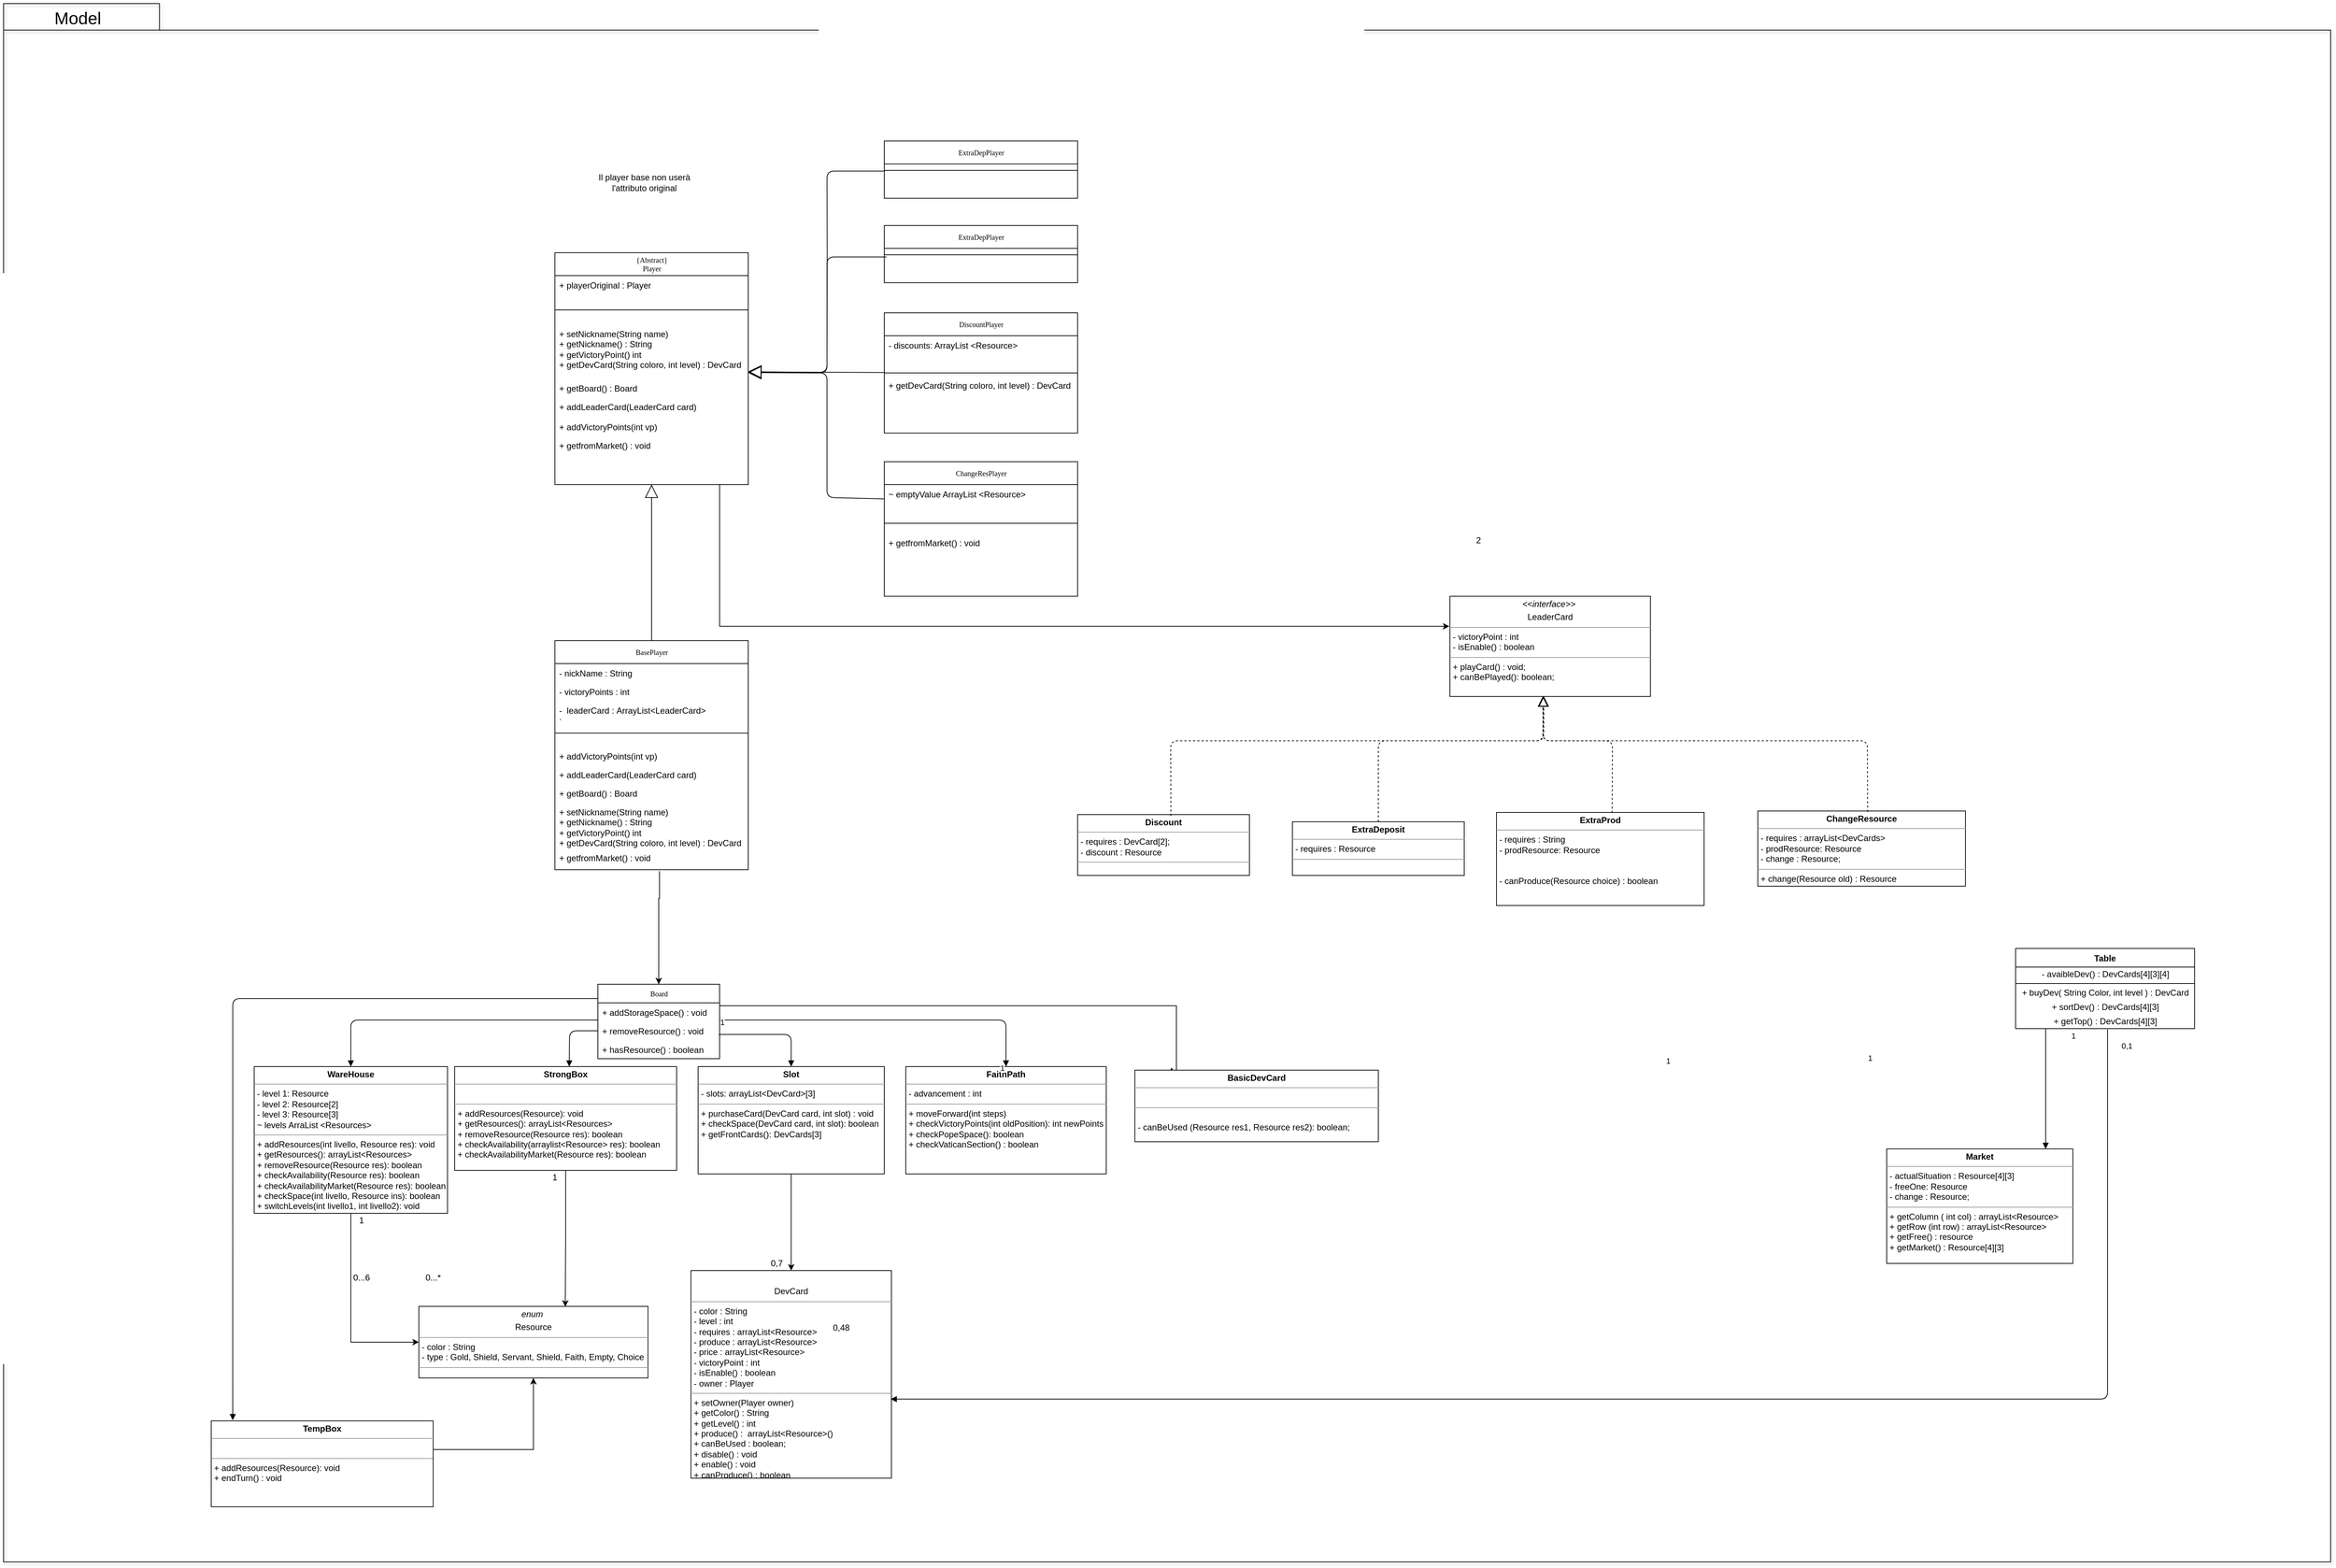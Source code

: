 <mxfile version="14.6.3" type="github">
  <diagram name="Page-1" id="c4acf3e9-155e-7222-9cf6-157b1a14988f">
    <mxGraphModel dx="3770" dy="3334" grid="1" gridSize="10" guides="1" tooltips="1" connect="1" arrows="1" fold="1" page="1" pageScale="1" pageWidth="850" pageHeight="1100" background="#ffffff" math="0" shadow="0">
      <root>
        <mxCell id="0" />
        <mxCell id="1" parent="0" />
        <mxCell id="w-K9gkln1mTXEIpbY9fb-1" value="" style="shape=folder;fontStyle=1;spacingTop=10;tabWidth=40;tabHeight=37;tabPosition=left;html=1;shadow=1;fillColor=none;" parent="1" vertex="1">
          <mxGeometry x="-590" y="-720" width="3250" height="2177" as="geometry" />
        </mxCell>
        <mxCell id="kKySkyt4rWCCK8jObTBy-1" style="edgeStyle=orthogonalEdgeStyle;rounded=0;orthogonalLoop=1;jettySize=auto;html=1;exitX=0.75;exitY=1;exitDx=0;exitDy=0;entryX=-0.003;entryY=0.302;entryDx=0;entryDy=0;entryPerimeter=0;" edge="1" parent="1" source="17acba5748e5396b-20" target="Tt4_UZsse2JY--aP2vom-9">
          <mxGeometry relative="1" as="geometry">
            <mxPoint x="1429" y="149" as="targetPoint" />
            <Array as="points">
              <mxPoint x="410" y="-48" />
              <mxPoint x="410" y="150" />
              <mxPoint x="1429" y="150" />
            </Array>
          </mxGeometry>
        </mxCell>
        <mxCell id="17acba5748e5396b-20" value="{Abstract}&lt;br&gt;Player" style="swimlane;html=1;fontStyle=0;childLayout=stackLayout;horizontal=1;startSize=32;fillColor=none;horizontalStack=0;resizeParent=1;resizeLast=0;collapsible=1;marginBottom=0;swimlaneFillColor=#ffffff;rounded=0;shadow=0;comic=0;labelBackgroundColor=none;strokeWidth=1;fontFamily=Verdana;fontSize=10;align=center;" parent="1" vertex="1">
          <mxGeometry x="180" y="-372" width="270" height="324" as="geometry" />
        </mxCell>
        <mxCell id="tSDiauI4BHr5IlE3H6ec-18" value="+ playerOriginal : Player" style="text;html=1;strokeColor=none;fillColor=none;align=left;verticalAlign=top;spacingLeft=4;spacingRight=4;whiteSpace=wrap;overflow=hidden;rotatable=0;points=[[0,0.5],[1,0.5]];portConstraint=eastwest;" parent="17acba5748e5396b-20" vertex="1">
          <mxGeometry y="32" width="270" height="28" as="geometry" />
        </mxCell>
        <mxCell id="Tt4_UZsse2JY--aP2vom-36" value="" style="line;strokeWidth=1;fillColor=none;align=left;verticalAlign=middle;spacingTop=-1;spacingLeft=3;spacingRight=3;rotatable=0;labelPosition=right;points=[];portConstraint=eastwest;" parent="17acba5748e5396b-20" vertex="1">
          <mxGeometry y="60" width="270" height="40" as="geometry" />
        </mxCell>
        <mxCell id="Tt4_UZsse2JY--aP2vom-37" value="+ setNickname(String name)&lt;br&gt;+ getNickname() : String&lt;br&gt;+ getVictoryPoint() int&lt;br&gt;+ getDevCard(String coloro, int level) : DevCard" style="text;html=1;strokeColor=none;fillColor=none;align=left;verticalAlign=top;spacingLeft=4;spacingRight=4;whiteSpace=wrap;overflow=hidden;rotatable=0;points=[[0,0.5],[1,0.5]];portConstraint=eastwest;" parent="17acba5748e5396b-20" vertex="1">
          <mxGeometry y="100" width="270" height="76" as="geometry" />
        </mxCell>
        <mxCell id="VZWiPymxHDZce6uz7Lrc-1" value="+ getBoard() : Board" style="text;html=1;strokeColor=none;fillColor=none;align=left;verticalAlign=top;spacingLeft=4;spacingRight=4;whiteSpace=wrap;overflow=hidden;rotatable=0;points=[[0,0.5],[1,0.5]];portConstraint=eastwest;" parent="17acba5748e5396b-20" vertex="1">
          <mxGeometry y="176" width="270" height="26" as="geometry" />
        </mxCell>
        <mxCell id="VZWiPymxHDZce6uz7Lrc-2" value="+ addLeaderCard(LeaderCard card)" style="text;html=1;strokeColor=none;fillColor=none;align=left;verticalAlign=top;spacingLeft=4;spacingRight=4;whiteSpace=wrap;overflow=hidden;rotatable=0;points=[[0,0.5],[1,0.5]];portConstraint=eastwest;" parent="17acba5748e5396b-20" vertex="1">
          <mxGeometry y="202" width="270" height="28" as="geometry" />
        </mxCell>
        <mxCell id="VZWiPymxHDZce6uz7Lrc-3" value="+ addVictoryPoints(int vp)" style="text;html=1;strokeColor=none;fillColor=none;align=left;verticalAlign=top;spacingLeft=4;spacingRight=4;whiteSpace=wrap;overflow=hidden;rotatable=0;points=[[0,0.5],[1,0.5]];portConstraint=eastwest;" parent="17acba5748e5396b-20" vertex="1">
          <mxGeometry y="230" width="270" height="26" as="geometry" />
        </mxCell>
        <mxCell id="tSDiauI4BHr5IlE3H6ec-36" value="+ getfromMarket() : void" style="text;html=1;strokeColor=none;fillColor=none;align=left;verticalAlign=top;spacingLeft=4;spacingRight=4;whiteSpace=wrap;overflow=hidden;rotatable=0;points=[[0,0.5],[1,0.5]];portConstraint=eastwest;" parent="17acba5748e5396b-20" vertex="1">
          <mxGeometry y="256" width="270" height="28" as="geometry" />
        </mxCell>
        <mxCell id="8uedm5YtxWgwwN68aBkR-3" style="edgeStyle=orthogonalEdgeStyle;rounded=0;orthogonalLoop=1;jettySize=auto;html=1;entryX=0.151;entryY=-0.038;entryDx=0;entryDy=0;entryPerimeter=0;" parent="1" source="5d2195bd80daf111-5" target="Tt4_UZsse2JY--aP2vom-49" edge="1">
          <mxGeometry relative="1" as="geometry">
            <Array as="points">
              <mxPoint x="1048" y="680" />
              <mxPoint x="1048" y="814" />
            </Array>
            <mxPoint x="1047.66" y="839.35" as="targetPoint" />
          </mxGeometry>
        </mxCell>
        <mxCell id="5d2195bd80daf111-5" value="Board" style="swimlane;html=1;fontStyle=0;childLayout=stackLayout;horizontal=1;startSize=26;fillColor=none;horizontalStack=0;resizeParent=1;resizeLast=0;collapsible=1;marginBottom=0;swimlaneFillColor=#ffffff;rounded=0;shadow=0;comic=0;labelBackgroundColor=none;strokeWidth=1;fontFamily=Verdana;fontSize=10;align=center;" parent="1" vertex="1">
          <mxGeometry x="240" y="650" width="170" height="104" as="geometry" />
        </mxCell>
        <mxCell id="tSDiauI4BHr5IlE3H6ec-33" value="+ addStorageSpace() : void" style="text;html=1;strokeColor=none;fillColor=none;align=left;verticalAlign=top;spacingLeft=4;spacingRight=4;whiteSpace=wrap;overflow=hidden;rotatable=0;points=[[0,0.5],[1,0.5]];portConstraint=eastwest;" parent="5d2195bd80daf111-5" vertex="1">
          <mxGeometry y="26" width="170" height="26" as="geometry" />
        </mxCell>
        <mxCell id="tSDiauI4BHr5IlE3H6ec-39" value="+ removeResource() : void" style="text;html=1;strokeColor=none;fillColor=none;align=left;verticalAlign=top;spacingLeft=4;spacingRight=4;whiteSpace=wrap;overflow=hidden;rotatable=0;points=[[0,0.5],[1,0.5]];portConstraint=eastwest;" parent="5d2195bd80daf111-5" vertex="1">
          <mxGeometry y="52" width="170" height="26" as="geometry" />
        </mxCell>
        <mxCell id="tSDiauI4BHr5IlE3H6ec-40" value="+ hasResource() : boolean" style="text;html=1;strokeColor=none;fillColor=none;align=left;verticalAlign=top;spacingLeft=4;spacingRight=4;whiteSpace=wrap;overflow=hidden;rotatable=0;points=[[0,0.5],[1,0.5]];portConstraint=eastwest;" parent="5d2195bd80daf111-5" vertex="1">
          <mxGeometry y="78" width="170" height="26" as="geometry" />
        </mxCell>
        <mxCell id="5d2195bd80daf111-12" value="&lt;p style=&quot;margin: 0px ; margin-top: 4px ; text-align: center&quot;&gt;&lt;i&gt;enum&amp;nbsp;&lt;/i&gt;&lt;/p&gt;&lt;p style=&quot;margin: 0px ; margin-top: 4px ; text-align: center&quot;&gt;Resource&lt;/p&gt;&lt;hr size=&quot;1&quot;&gt;&lt;p style=&quot;margin: 0px ; margin-left: 4px&quot;&gt;- color : String&lt;br&gt;- type : Gold, Shield, Servant, Shield, Faith, Empty, Choice&lt;/p&gt;&lt;hr size=&quot;1&quot;&gt;&lt;p style=&quot;margin: 0px ; margin-left: 4px&quot;&gt;&lt;br&gt;&lt;/p&gt;" style="verticalAlign=top;align=left;overflow=fill;fontSize=12;fontFamily=Helvetica;html=1;rounded=0;shadow=0;comic=0;labelBackgroundColor=none;strokeWidth=1" parent="1" vertex="1">
          <mxGeometry x="-10" y="1100" width="320" height="100" as="geometry" />
        </mxCell>
        <mxCell id="RtRzZt0xqBWtNR3uWcVC-22" style="edgeStyle=orthogonalEdgeStyle;rounded=0;orthogonalLoop=1;jettySize=auto;html=1;entryX=0.639;entryY=0.004;entryDx=0;entryDy=0;entryPerimeter=0;" parent="1" source="RtRzZt0xqBWtNR3uWcVC-19" target="5d2195bd80daf111-12" edge="1">
          <mxGeometry relative="1" as="geometry" />
        </mxCell>
        <mxCell id="RtRzZt0xqBWtNR3uWcVC-19" value="&lt;p style=&quot;margin: 0px ; margin-top: 4px ; text-align: center&quot;&gt;&lt;b&gt;StrongBox&lt;/b&gt;&lt;/p&gt;&lt;hr size=&quot;1&quot;&gt;&lt;p style=&quot;margin: 0px ; margin-left: 4px&quot;&gt;&lt;br&gt;&lt;/p&gt;&lt;hr size=&quot;1&quot;&gt;&lt;p style=&quot;margin: 0px ; margin-left: 4px&quot;&gt;+ addResources(Resource): void&lt;/p&gt;&lt;p style=&quot;margin: 0px ; margin-left: 4px&quot;&gt;+ getResources(): arrayList&amp;lt;Resources&amp;gt;&lt;/p&gt;&lt;p style=&quot;margin: 0px ; margin-left: 4px&quot;&gt;+ removeResource(Resource res): boolean&lt;/p&gt;&lt;p style=&quot;margin: 0px ; margin-left: 4px&quot;&gt;+ checkAvailability(arraylist&amp;lt;Resource&amp;gt; res): boolean&lt;/p&gt;&lt;p style=&quot;margin: 0px ; margin-left: 4px&quot;&gt;+ checkAvailabilityMarket(Resource res): boolean&lt;br&gt;&lt;/p&gt;" style="verticalAlign=top;align=left;overflow=fill;fontSize=12;fontFamily=Helvetica;html=1;rounded=0;shadow=0;comic=0;labelBackgroundColor=none;strokeWidth=1" parent="1" vertex="1">
          <mxGeometry x="40" y="765" width="310" height="145" as="geometry" />
        </mxCell>
        <mxCell id="RtRzZt0xqBWtNR3uWcVC-25" style="edgeStyle=orthogonalEdgeStyle;rounded=0;orthogonalLoop=1;jettySize=auto;html=1;" parent="1" source="RtRzZt0xqBWtNR3uWcVC-20" target="5d2195bd80daf111-12" edge="1">
          <mxGeometry relative="1" as="geometry">
            <Array as="points">
              <mxPoint x="-105" y="1050" />
              <mxPoint x="-105" y="1050" />
            </Array>
          </mxGeometry>
        </mxCell>
        <mxCell id="RtRzZt0xqBWtNR3uWcVC-20" value="&lt;p style=&quot;margin: 0px ; margin-top: 4px ; text-align: center&quot;&gt;&lt;b&gt;WareHouse&lt;/b&gt;&lt;/p&gt;&lt;hr size=&quot;1&quot;&gt;&lt;p style=&quot;margin: 0px ; margin-left: 4px&quot;&gt;- level 1: Resource&lt;/p&gt;&lt;p style=&quot;margin: 0px ; margin-left: 4px&quot;&gt;- level 2: Resource[2]&lt;/p&gt;&lt;p style=&quot;margin: 0px ; margin-left: 4px&quot;&gt;- level 3: Resource[3]&lt;/p&gt;&lt;p style=&quot;margin: 0px ; margin-left: 4px&quot;&gt;~ levels ArraList &amp;lt;Resources&amp;gt;&lt;/p&gt;&lt;hr size=&quot;1&quot;&gt;&lt;p style=&quot;margin: 0px ; margin-left: 4px&quot;&gt;+ addResources(int livello, Resource res): void&lt;/p&gt;&lt;p style=&quot;margin: 0px ; margin-left: 4px&quot;&gt;+ getResources(): arrayList&amp;lt;Resources&amp;gt;&lt;/p&gt;&lt;p style=&quot;margin: 0px ; margin-left: 4px&quot;&gt;+ removeResource(Resource res): boolean&lt;/p&gt;&lt;p style=&quot;margin: 0px ; margin-left: 4px&quot;&gt;+ checkAvailability(Resource res): boolean&lt;/p&gt;&lt;p style=&quot;margin: 0px ; margin-left: 4px&quot;&gt;+ checkAvailabilityMarket(Resource res): boolean&lt;/p&gt;&lt;p style=&quot;margin: 0px ; margin-left: 4px&quot;&gt;+ checkSpace(int livello, Resource ins): boolean&lt;/p&gt;&lt;p style=&quot;margin: 0px ; margin-left: 4px&quot;&gt;+ switchLevels(int livello1, int livello2): void&lt;/p&gt;" style="verticalAlign=top;align=left;overflow=fill;fontSize=12;fontFamily=Helvetica;html=1;rounded=0;shadow=0;comic=0;labelBackgroundColor=none;strokeWidth=1" parent="1" vertex="1">
          <mxGeometry x="-240" y="765" width="270" height="205" as="geometry" />
        </mxCell>
        <mxCell id="RtRzZt0xqBWtNR3uWcVC-23" value="0...*" style="text;html=1;strokeColor=none;fillColor=none;align=center;verticalAlign=middle;whiteSpace=wrap;rounded=0;" parent="1" vertex="1">
          <mxGeometry x="-10" y="1050" width="40" height="20" as="geometry" />
        </mxCell>
        <mxCell id="RtRzZt0xqBWtNR3uWcVC-24" value="1" style="text;html=1;strokeColor=none;fillColor=none;align=center;verticalAlign=middle;whiteSpace=wrap;rounded=0;" parent="1" vertex="1">
          <mxGeometry x="160" y="910" width="40" height="20" as="geometry" />
        </mxCell>
        <mxCell id="RtRzZt0xqBWtNR3uWcVC-26" value="0...6" style="text;html=1;strokeColor=none;fillColor=none;align=center;verticalAlign=middle;whiteSpace=wrap;rounded=0;" parent="1" vertex="1">
          <mxGeometry x="-110" y="1050" width="40" height="20" as="geometry" />
        </mxCell>
        <mxCell id="RtRzZt0xqBWtNR3uWcVC-27" value="1" style="text;html=1;strokeColor=none;fillColor=none;align=center;verticalAlign=middle;whiteSpace=wrap;rounded=0;" parent="1" vertex="1">
          <mxGeometry x="-110" y="970" width="40" height="20" as="geometry" />
        </mxCell>
        <mxCell id="Tt4_UZsse2JY--aP2vom-6" style="edgeStyle=orthogonalEdgeStyle;rounded=0;orthogonalLoop=1;jettySize=auto;html=1;" parent="1" source="RtRzZt0xqBWtNR3uWcVC-28" target="Tt4_UZsse2JY--aP2vom-1" edge="1">
          <mxGeometry relative="1" as="geometry" />
        </mxCell>
        <mxCell id="RtRzZt0xqBWtNR3uWcVC-28" value="&lt;p style=&quot;margin: 0px ; margin-top: 4px ; text-align: center&quot;&gt;&lt;b&gt;Slot&lt;/b&gt;&lt;/p&gt;&lt;hr size=&quot;1&quot;&gt;&lt;p style=&quot;margin: 0px ; margin-left: 4px&quot;&gt;- slots: arrayList&amp;lt;DevCard&amp;gt;[3]&lt;/p&gt;&lt;hr size=&quot;1&quot;&gt;&lt;p style=&quot;margin: 0px ; margin-left: 4px&quot;&gt;+ purchaseCard(DevCard card, int slot) : void&lt;/p&gt;&lt;p style=&quot;margin: 0px ; margin-left: 4px&quot;&gt;+ checkSpace(DevCard card, int slot): boolean&lt;/p&gt;&lt;p style=&quot;margin: 0px ; margin-left: 4px&quot;&gt;+ getFrontCards(): DevCards[3]&lt;/p&gt;&lt;p style=&quot;margin: 0px ; margin-left: 4px&quot;&gt;&lt;br&gt;&lt;/p&gt;" style="verticalAlign=top;align=left;overflow=fill;fontSize=12;fontFamily=Helvetica;html=1;rounded=0;shadow=0;comic=0;labelBackgroundColor=none;strokeWidth=1" parent="1" vertex="1">
          <mxGeometry x="380" y="765" width="260" height="150" as="geometry" />
        </mxCell>
        <mxCell id="RtRzZt0xqBWtNR3uWcVC-29" value="&lt;p style=&quot;margin: 0px ; margin-top: 4px ; text-align: center&quot;&gt;&lt;b&gt;FaithPath&lt;/b&gt;&lt;/p&gt;&lt;hr size=&quot;1&quot;&gt;&lt;p style=&quot;margin: 0px ; margin-left: 4px&quot;&gt;- advancement : int&lt;/p&gt;&lt;hr size=&quot;1&quot;&gt;&lt;p style=&quot;margin: 0px ; margin-left: 4px&quot;&gt;+ moveForward(int steps)&lt;/p&gt;&lt;p style=&quot;margin: 0px ; margin-left: 4px&quot;&gt;+ checkVictoryPoints(int oldPosition): int newPoints&lt;/p&gt;&lt;p style=&quot;margin: 0px ; margin-left: 4px&quot;&gt;+ checkPopeSpace(): boolean&lt;/p&gt;&lt;p style=&quot;margin: 0px ; margin-left: 4px&quot;&gt;+ checkVaticanSection() : boolean&lt;/p&gt;" style="verticalAlign=top;align=left;overflow=fill;fontSize=12;fontFamily=Helvetica;html=1;rounded=0;shadow=0;comic=0;labelBackgroundColor=none;strokeWidth=1" parent="1" vertex="1">
          <mxGeometry x="670" y="765" width="280" height="150" as="geometry" />
        </mxCell>
        <mxCell id="Tt4_UZsse2JY--aP2vom-1" value="&lt;p style=&quot;margin: 0px ; margin-top: 4px ; text-align: center&quot;&gt;&lt;br&gt;&lt;/p&gt;&lt;p style=&quot;margin: 0px ; margin-top: 4px ; text-align: center&quot;&gt;DevCard&lt;/p&gt;&lt;hr size=&quot;1&quot;&gt;&lt;p style=&quot;margin: 0px ; margin-left: 4px&quot;&gt;- color : String&lt;br&gt;- level : int&amp;nbsp;&lt;/p&gt;&lt;p style=&quot;margin: 0px ; margin-left: 4px&quot;&gt;- requires : arrayList&amp;lt;Resource&amp;gt;&lt;/p&gt;&lt;p style=&quot;margin: 0px ; margin-left: 4px&quot;&gt;- produce : arrayList&amp;lt;Resource&amp;gt;&amp;nbsp;&lt;/p&gt;&lt;p style=&quot;margin: 0px ; margin-left: 4px&quot;&gt;- price : arrayList&amp;lt;Resource&amp;gt;&lt;/p&gt;&lt;p style=&quot;margin: 0px ; margin-left: 4px&quot;&gt;- victoryPoint : int&lt;/p&gt;&lt;p style=&quot;margin: 0px ; margin-left: 4px&quot;&gt;- isEnable() : boolean&lt;/p&gt;&lt;p style=&quot;margin: 0px ; margin-left: 4px&quot;&gt;- owner : Player&lt;/p&gt;&lt;hr size=&quot;1&quot;&gt;&lt;p style=&quot;margin: 0px ; margin-left: 4px&quot;&gt;+ setOwner(Player owner)&amp;nbsp;&lt;/p&gt;&lt;p style=&quot;margin: 0px ; margin-left: 4px&quot;&gt;+ getColor() : String&lt;/p&gt;&lt;p style=&quot;margin: 0px ; margin-left: 4px&quot;&gt;+ getLevel() : int&amp;nbsp;&lt;/p&gt;&lt;p style=&quot;margin: 0px ; margin-left: 4px&quot;&gt;+ produce() : &amp;nbsp;arrayList&amp;lt;Resource&amp;gt;()&lt;/p&gt;&lt;p style=&quot;margin: 0px ; margin-left: 4px&quot;&gt;+ canBeUsed : boolean;&lt;/p&gt;&lt;p style=&quot;margin: 0px ; margin-left: 4px&quot;&gt;+ disable() : void&lt;/p&gt;&lt;p style=&quot;margin: 0px ; margin-left: 4px&quot;&gt;+ enable() : void&lt;/p&gt;&lt;p style=&quot;margin: 0px ; margin-left: 4px&quot;&gt;+ canProduce() : boolean&lt;/p&gt;&lt;p style=&quot;margin: 0px ; margin-left: 4px&quot;&gt;&lt;br&gt;&lt;/p&gt;&lt;p style=&quot;margin: 0px ; margin-left: 4px&quot;&gt;&lt;br&gt;&lt;/p&gt;" style="verticalAlign=top;align=left;overflow=fill;fontSize=12;fontFamily=Helvetica;html=1;rounded=0;shadow=0;comic=0;labelBackgroundColor=none;strokeWidth=1" parent="1" vertex="1">
          <mxGeometry x="370" y="1050" width="280" height="290" as="geometry" />
        </mxCell>
        <mxCell id="Tt4_UZsse2JY--aP2vom-7" value="0,7" style="text;html=1;strokeColor=none;fillColor=none;align=center;verticalAlign=middle;whiteSpace=wrap;rounded=0;" parent="1" vertex="1">
          <mxGeometry x="470" y="1030" width="40" height="20" as="geometry" />
        </mxCell>
        <mxCell id="Tt4_UZsse2JY--aP2vom-9" value="&lt;p style=&quot;margin: 0px ; margin-top: 4px ; text-align: center&quot;&gt;&lt;i&gt;&amp;lt;&amp;lt;interface&amp;gt;&amp;gt;&amp;nbsp;&lt;/i&gt;&lt;/p&gt;&lt;p style=&quot;margin: 0px ; margin-top: 4px ; text-align: center&quot;&gt;LeaderCard&lt;/p&gt;&lt;hr size=&quot;1&quot;&gt;&lt;p style=&quot;margin: 0px ; margin-left: 4px&quot;&gt;- victoryPoint : int&lt;br&gt;&lt;/p&gt;&lt;p style=&quot;margin: 0px ; margin-left: 4px&quot;&gt;- isEnable() : boolean&lt;/p&gt;&lt;hr size=&quot;1&quot;&gt;&lt;p style=&quot;margin: 0px ; margin-left: 4px&quot;&gt;+ playCard() : void;&lt;br&gt;&lt;/p&gt;&lt;p style=&quot;margin: 0px ; margin-left: 4px&quot;&gt;+ canBePlayed(): boolean;&lt;/p&gt;" style="verticalAlign=top;align=left;overflow=fill;fontSize=12;fontFamily=Helvetica;html=1;rounded=0;shadow=0;comic=0;labelBackgroundColor=none;strokeWidth=1" parent="1" vertex="1">
          <mxGeometry x="1430" y="108" width="280" height="140" as="geometry" />
        </mxCell>
        <mxCell id="Tt4_UZsse2JY--aP2vom-10" value="&lt;p style=&quot;margin: 0px ; margin-top: 4px ; text-align: center&quot;&gt;&lt;b&gt;Discount&lt;/b&gt;&lt;/p&gt;&lt;hr size=&quot;1&quot;&gt;&lt;p style=&quot;margin: 0px ; margin-left: 4px&quot;&gt;- requires : DevCard[2];&lt;/p&gt;&lt;p style=&quot;margin: 0px ; margin-left: 4px&quot;&gt;- discount : Resource&lt;/p&gt;&lt;hr size=&quot;1&quot;&gt;&lt;p style=&quot;margin: 0px ; margin-left: 4px&quot;&gt;&lt;br&gt;&lt;/p&gt;" style="verticalAlign=top;align=left;overflow=fill;fontSize=12;fontFamily=Helvetica;html=1;rounded=0;shadow=0;comic=0;labelBackgroundColor=none;strokeWidth=1" parent="1" vertex="1">
          <mxGeometry x="910" y="413" width="240" height="85" as="geometry" />
        </mxCell>
        <mxCell id="Tt4_UZsse2JY--aP2vom-15" value="2" style="text;html=1;strokeColor=none;fillColor=none;align=center;verticalAlign=middle;whiteSpace=wrap;rounded=0;" parent="1" vertex="1">
          <mxGeometry x="1450" y="20" width="40" height="20" as="geometry" />
        </mxCell>
        <mxCell id="Tt4_UZsse2JY--aP2vom-23" value="&lt;p style=&quot;margin: 0px ; margin-top: 4px ; text-align: center&quot;&gt;&lt;b&gt;ExtraDeposit&lt;/b&gt;&lt;/p&gt;&lt;hr size=&quot;1&quot;&gt;&lt;p style=&quot;margin: 0px ; margin-left: 4px&quot;&gt;- requires : Resource&lt;/p&gt;&lt;hr size=&quot;1&quot;&gt;&lt;p style=&quot;margin: 0px ; margin-left: 4px&quot;&gt;&lt;br&gt;&lt;/p&gt;" style="verticalAlign=top;align=left;overflow=fill;fontSize=12;fontFamily=Helvetica;html=1;rounded=0;shadow=0;comic=0;labelBackgroundColor=none;strokeWidth=1" parent="1" vertex="1">
          <mxGeometry x="1210" y="423" width="240" height="75" as="geometry" />
        </mxCell>
        <mxCell id="Tt4_UZsse2JY--aP2vom-26" value="" style="endArrow=block;dashed=1;endFill=0;endSize=12;html=1;exitX=0.543;exitY=0.02;exitDx=0;exitDy=0;exitPerimeter=0;entryX=0.468;entryY=0.997;entryDx=0;entryDy=0;entryPerimeter=0;" parent="1" source="Tt4_UZsse2JY--aP2vom-10" target="Tt4_UZsse2JY--aP2vom-9" edge="1">
          <mxGeometry width="160" relative="1" as="geometry">
            <mxPoint x="1190" y="360" as="sourcePoint" />
            <mxPoint x="1350" y="360" as="targetPoint" />
            <Array as="points">
              <mxPoint x="1040" y="310" />
              <mxPoint x="1561" y="310" />
            </Array>
          </mxGeometry>
        </mxCell>
        <mxCell id="Tt4_UZsse2JY--aP2vom-28" value="" style="endArrow=block;dashed=1;endFill=0;endSize=12;html=1;entryX=0.464;entryY=0.997;entryDx=0;entryDy=0;entryPerimeter=0;" parent="1" source="Tt4_UZsse2JY--aP2vom-23" target="Tt4_UZsse2JY--aP2vom-9" edge="1">
          <mxGeometry width="160" relative="1" as="geometry">
            <mxPoint x="1200.32" y="426.7" as="sourcePoint" />
            <mxPoint x="1560" y="250" as="targetPoint" />
            <Array as="points">
              <mxPoint x="1330" y="310" />
              <mxPoint x="1560" y="310" />
            </Array>
          </mxGeometry>
        </mxCell>
        <mxCell id="Tt4_UZsse2JY--aP2vom-29" value="&lt;p style=&quot;margin: 0px ; margin-top: 4px ; text-align: center&quot;&gt;&lt;b&gt;ExtraProd&lt;/b&gt;&lt;/p&gt;&lt;hr size=&quot;1&quot;&gt;&lt;p style=&quot;margin: 0px ; margin-left: 4px&quot;&gt;- requires : String&lt;/p&gt;&lt;p style=&quot;margin: 0px ; margin-left: 4px&quot;&gt;- prodResource: Resource&lt;/p&gt;&lt;p style=&quot;margin: 0px ; margin-left: 4px&quot;&gt;&lt;br&gt;&lt;/p&gt;&lt;p style=&quot;margin: 0px ; margin-left: 4px&quot;&gt;&lt;br&gt;&lt;/p&gt;&lt;p style=&quot;margin: 0px ; margin-left: 4px&quot;&gt;- canProduce(Resource choice) : boolean&lt;/p&gt;" style="verticalAlign=top;align=left;overflow=fill;fontSize=12;fontFamily=Helvetica;html=1;rounded=0;shadow=0;comic=0;labelBackgroundColor=none;strokeWidth=1" parent="1" vertex="1">
          <mxGeometry x="1495" y="410" width="290" height="130" as="geometry" />
        </mxCell>
        <mxCell id="Tt4_UZsse2JY--aP2vom-31" value="" style="endArrow=block;dashed=1;endFill=0;endSize=12;html=1;exitX=0.557;exitY=0.005;exitDx=0;exitDy=0;exitPerimeter=0;entryX=0.467;entryY=0.995;entryDx=0;entryDy=0;entryPerimeter=0;" parent="1" source="Tt4_UZsse2JY--aP2vom-29" target="Tt4_UZsse2JY--aP2vom-9" edge="1">
          <mxGeometry width="160" relative="1" as="geometry">
            <mxPoint x="1490" y="425" as="sourcePoint" />
            <mxPoint x="1560" y="260" as="targetPoint" />
            <Array as="points">
              <mxPoint x="1657" y="310" />
              <mxPoint x="1560" y="310" />
            </Array>
          </mxGeometry>
        </mxCell>
        <mxCell id="Tt4_UZsse2JY--aP2vom-32" value="&lt;p style=&quot;margin: 0px ; margin-top: 4px ; text-align: center&quot;&gt;&lt;b&gt;ChangeResource&lt;/b&gt;&lt;/p&gt;&lt;hr size=&quot;1&quot;&gt;&lt;p style=&quot;margin: 0px ; margin-left: 4px&quot;&gt;- requires : arrayList&amp;lt;DevCards&amp;gt;&lt;/p&gt;&lt;p style=&quot;margin: 0px ; margin-left: 4px&quot;&gt;- prodResource: Resource&lt;/p&gt;&lt;p style=&quot;margin: 0px ; margin-left: 4px&quot;&gt;- change : Resource;&lt;/p&gt;&lt;hr size=&quot;1&quot;&gt;&lt;p style=&quot;margin: 0px ; margin-left: 4px&quot;&gt;+ change(Resource old) : Resource&lt;/p&gt;" style="verticalAlign=top;align=left;overflow=fill;fontSize=12;fontFamily=Helvetica;html=1;rounded=0;shadow=0;comic=0;labelBackgroundColor=none;strokeWidth=1" parent="1" vertex="1">
          <mxGeometry x="1860" y="408" width="290" height="105" as="geometry" />
        </mxCell>
        <mxCell id="Tt4_UZsse2JY--aP2vom-33" value="" style="endArrow=block;dashed=1;endFill=0;endSize=12;html=1;exitX=0.529;exitY=0.012;exitDx=0;exitDy=0;exitPerimeter=0;entryX=0.465;entryY=0.995;entryDx=0;entryDy=0;entryPerimeter=0;" parent="1" source="Tt4_UZsse2JY--aP2vom-32" target="Tt4_UZsse2JY--aP2vom-9" edge="1">
          <mxGeometry width="160" relative="1" as="geometry">
            <mxPoint x="1781.53" y="415.005" as="sourcePoint" />
            <mxPoint x="1560" y="250" as="targetPoint" />
            <Array as="points">
              <mxPoint x="2013" y="310" />
              <mxPoint x="1700" y="310" />
              <mxPoint x="1560" y="310" />
            </Array>
          </mxGeometry>
        </mxCell>
        <mxCell id="Tt4_UZsse2JY--aP2vom-41" value="" style="endArrow=block;endFill=1;html=1;edgeStyle=orthogonalEdgeStyle;align=left;verticalAlign=top;entryX=0.5;entryY=0;entryDx=0;entryDy=0;" parent="1" target="RtRzZt0xqBWtNR3uWcVC-29" edge="1">
          <mxGeometry x="-0.854" y="-15" relative="1" as="geometry">
            <mxPoint x="410" y="700" as="sourcePoint" />
            <mxPoint x="560" y="685" as="targetPoint" />
            <mxPoint as="offset" />
            <Array as="points">
              <mxPoint x="410" y="700" />
              <mxPoint x="810" y="700" />
            </Array>
          </mxGeometry>
        </mxCell>
        <mxCell id="Tt4_UZsse2JY--aP2vom-42" value="1" style="edgeLabel;resizable=0;html=1;align=left;verticalAlign=bottom;" parent="Tt4_UZsse2JY--aP2vom-41" connectable="0" vertex="1">
          <mxGeometry x="-1" relative="1" as="geometry">
            <mxPoint x="390" y="75" as="offset" />
          </mxGeometry>
        </mxCell>
        <mxCell id="Tt4_UZsse2JY--aP2vom-63" value="1" style="edgeLabel;resizable=0;html=1;align=left;verticalAlign=bottom;" parent="Tt4_UZsse2JY--aP2vom-41" connectable="0" vertex="1">
          <mxGeometry x="-1" relative="1" as="geometry">
            <mxPoint x="1320" y="65" as="offset" />
          </mxGeometry>
        </mxCell>
        <mxCell id="Tt4_UZsse2JY--aP2vom-43" value="" style="endArrow=block;endFill=1;html=1;edgeStyle=orthogonalEdgeStyle;align=left;verticalAlign=top;entryX=0.5;entryY=0;entryDx=0;entryDy=0;" parent="1" target="RtRzZt0xqBWtNR3uWcVC-20" edge="1">
          <mxGeometry x="-0.854" y="-15" relative="1" as="geometry">
            <mxPoint x="240" y="700" as="sourcePoint" />
            <mxPoint x="450" y="755" as="targetPoint" />
            <Array as="points">
              <mxPoint x="-105" y="700" />
            </Array>
            <mxPoint as="offset" />
          </mxGeometry>
        </mxCell>
        <mxCell id="Tt4_UZsse2JY--aP2vom-44" value="1,3" style="edgeLabel;resizable=0;html=1;align=left;verticalAlign=bottom;" parent="Tt4_UZsse2JY--aP2vom-43" connectable="0" vertex="1">
          <mxGeometry x="-1" relative="1" as="geometry">
            <mxPoint x="790.96" y="157.5" as="offset" />
          </mxGeometry>
        </mxCell>
        <mxCell id="Tt4_UZsse2JY--aP2vom-45" value="" style="endArrow=block;endFill=1;html=1;edgeStyle=orthogonalEdgeStyle;align=left;verticalAlign=top;exitX=0.993;exitY=0.697;exitDx=0;exitDy=0;exitPerimeter=0;" parent="1" source="tSDiauI4BHr5IlE3H6ec-39" target="RtRzZt0xqBWtNR3uWcVC-28" edge="1">
          <mxGeometry x="-0.854" y="-15" relative="1" as="geometry">
            <mxPoint x="413" y="660" as="sourcePoint" />
            <mxPoint x="740" y="775" as="targetPoint" />
            <mxPoint as="offset" />
            <Array as="points">
              <mxPoint x="510" y="720" />
            </Array>
          </mxGeometry>
        </mxCell>
        <mxCell id="Tt4_UZsse2JY--aP2vom-46" value="1" style="edgeLabel;resizable=0;html=1;align=left;verticalAlign=bottom;" parent="Tt4_UZsse2JY--aP2vom-45" connectable="0" vertex="1">
          <mxGeometry x="-1" relative="1" as="geometry">
            <mxPoint y="-9" as="offset" />
          </mxGeometry>
        </mxCell>
        <mxCell id="Tt4_UZsse2JY--aP2vom-47" value="" style="endArrow=block;endFill=1;html=1;edgeStyle=orthogonalEdgeStyle;align=left;verticalAlign=top;exitX=0;exitY=0.5;exitDx=0;exitDy=0;" parent="1" source="tSDiauI4BHr5IlE3H6ec-39" edge="1">
          <mxGeometry x="-0.854" y="-15" relative="1" as="geometry">
            <mxPoint x="240" y="689" as="sourcePoint" />
            <mxPoint x="200" y="765" as="targetPoint" />
            <mxPoint as="offset" />
          </mxGeometry>
        </mxCell>
        <mxCell id="Tt4_UZsse2JY--aP2vom-49" value="&lt;p style=&quot;margin: 0px ; margin-top: 4px ; text-align: center&quot;&gt;&lt;b&gt;BasicDevCard&lt;/b&gt;&lt;br&gt;&lt;/p&gt;&lt;hr size=&quot;1&quot;&gt;&lt;p style=&quot;margin: 0px ; margin-left: 4px&quot;&gt;&lt;br&gt;&lt;/p&gt;&lt;hr size=&quot;1&quot;&gt;&lt;p style=&quot;margin: 0px ; margin-left: 4px&quot;&gt;&lt;br&gt;&lt;/p&gt;&lt;p style=&quot;margin: 0px ; margin-left: 4px&quot;&gt;- canBeUsed (Resource res1, Resource res2): boolean;&lt;/p&gt;&lt;p style=&quot;margin: 0px ; margin-left: 4px&quot;&gt;&lt;br&gt;&lt;/p&gt;&lt;p style=&quot;margin: 0px ; margin-left: 4px&quot;&gt;&lt;br&gt;&lt;/p&gt;" style="verticalAlign=top;align=left;overflow=fill;fontSize=12;fontFamily=Helvetica;html=1;rounded=0;shadow=0;comic=0;labelBackgroundColor=none;strokeWidth=1" parent="1" vertex="1">
          <mxGeometry x="990" y="770" width="340" height="100" as="geometry" />
        </mxCell>
        <mxCell id="Tt4_UZsse2JY--aP2vom-53" value="Table" style="swimlane;fontStyle=1;align=center;verticalAlign=top;childLayout=stackLayout;horizontal=1;startSize=26;horizontalStack=0;resizeParent=1;resizeParentMax=0;resizeLast=0;collapsible=1;marginBottom=0;" parent="1" vertex="1">
          <mxGeometry x="2220" y="600" width="250" height="112" as="geometry" />
        </mxCell>
        <mxCell id="Tt4_UZsse2JY--aP2vom-68" value="- avaibleDev() : DevCards[4][3][4]" style="text;html=1;align=center;verticalAlign=middle;resizable=0;points=[];autosize=1;" parent="Tt4_UZsse2JY--aP2vom-53" vertex="1">
          <mxGeometry y="26" width="250" height="20" as="geometry" />
        </mxCell>
        <mxCell id="Tt4_UZsse2JY--aP2vom-55" value="" style="line;strokeWidth=1;fillColor=none;align=left;verticalAlign=middle;spacingTop=-1;spacingLeft=3;spacingRight=3;rotatable=0;labelPosition=right;points=[];portConstraint=eastwest;" parent="Tt4_UZsse2JY--aP2vom-53" vertex="1">
          <mxGeometry y="46" width="250" height="6" as="geometry" />
        </mxCell>
        <mxCell id="Tt4_UZsse2JY--aP2vom-65" value="+ buyDev( String Color, int level ) : DevCard" style="text;html=1;align=center;verticalAlign=middle;resizable=0;points=[];autosize=1;" parent="Tt4_UZsse2JY--aP2vom-53" vertex="1">
          <mxGeometry y="52" width="250" height="20" as="geometry" />
        </mxCell>
        <mxCell id="Tt4_UZsse2JY--aP2vom-69" value="+ sortDev() : DevCards[4][3]" style="text;html=1;align=center;verticalAlign=middle;resizable=0;points=[];autosize=1;" parent="Tt4_UZsse2JY--aP2vom-53" vertex="1">
          <mxGeometry y="72" width="250" height="20" as="geometry" />
        </mxCell>
        <mxCell id="Tt4_UZsse2JY--aP2vom-71" value="+ getTop() : DevCards[4][3]" style="text;html=1;align=center;verticalAlign=middle;resizable=0;points=[];autosize=1;" parent="Tt4_UZsse2JY--aP2vom-53" vertex="1">
          <mxGeometry y="92" width="250" height="20" as="geometry" />
        </mxCell>
        <mxCell id="Tt4_UZsse2JY--aP2vom-64" value="&lt;p style=&quot;margin: 0px ; margin-top: 4px ; text-align: center&quot;&gt;&lt;b&gt;Market&lt;/b&gt;&lt;/p&gt;&lt;hr size=&quot;1&quot;&gt;&lt;p style=&quot;margin: 0px ; margin-left: 4px&quot;&gt;- actualSituation : Resource[4][3]&amp;nbsp;&lt;/p&gt;&lt;p style=&quot;margin: 0px ; margin-left: 4px&quot;&gt;- freeOne: Resource&lt;/p&gt;&lt;p style=&quot;margin: 0px ; margin-left: 4px&quot;&gt;- change : Resource;&lt;/p&gt;&lt;hr size=&quot;1&quot;&gt;&lt;p style=&quot;margin: 0px ; margin-left: 4px&quot;&gt;+ getColumn ( int col) : arrayList&amp;lt;Resource&amp;gt;&amp;nbsp;&lt;/p&gt;&lt;p style=&quot;margin: 0px ; margin-left: 4px&quot;&gt;+ getRow (int row) : arrayList&amp;lt;Resource&amp;gt;&lt;/p&gt;&lt;p style=&quot;margin: 0px ; margin-left: 4px&quot;&gt;+ getFree() : resource&lt;/p&gt;&lt;p style=&quot;margin: 0px ; margin-left: 4px&quot;&gt;+ getMarket() : Resource[4][3]&lt;/p&gt;" style="verticalAlign=top;align=left;overflow=fill;fontSize=12;fontFamily=Helvetica;html=1;rounded=0;shadow=0;comic=0;labelBackgroundColor=none;strokeWidth=1" parent="1" vertex="1">
          <mxGeometry x="2040" y="880" width="260" height="160" as="geometry" />
        </mxCell>
        <mxCell id="Tt4_UZsse2JY--aP2vom-74" value="0,1" style="endArrow=block;endFill=1;html=1;edgeStyle=orthogonalEdgeStyle;align=left;verticalAlign=top;exitX=0.514;exitY=1.05;exitDx=0;exitDy=0;exitPerimeter=0;entryX=0.996;entryY=0.619;entryDx=0;entryDy=0;entryPerimeter=0;" parent="1" source="Tt4_UZsse2JY--aP2vom-71" target="Tt4_UZsse2JY--aP2vom-1" edge="1">
          <mxGeometry x="-0.991" y="17" relative="1" as="geometry">
            <mxPoint x="1050" y="1110" as="sourcePoint" />
            <mxPoint x="1060" y="1070" as="targetPoint" />
            <Array as="points">
              <mxPoint x="2349" y="1230" />
            </Array>
            <mxPoint as="offset" />
          </mxGeometry>
        </mxCell>
        <mxCell id="Tt4_UZsse2JY--aP2vom-75" value="1" style="edgeLabel;resizable=0;html=1;align=left;verticalAlign=bottom;" parent="Tt4_UZsse2JY--aP2vom-74" connectable="0" vertex="1">
          <mxGeometry x="-1" relative="1" as="geometry">
            <mxPoint x="-53" y="17" as="offset" />
          </mxGeometry>
        </mxCell>
        <mxCell id="Tt4_UZsse2JY--aP2vom-76" value="0,48" style="text;html=1;strokeColor=none;fillColor=none;align=center;verticalAlign=middle;whiteSpace=wrap;rounded=0;" parent="1" vertex="1">
          <mxGeometry x="560" y="1120" width="40" height="20" as="geometry" />
        </mxCell>
        <mxCell id="Tt4_UZsse2JY--aP2vom-77" value="" style="endArrow=block;endFill=1;html=1;edgeStyle=orthogonalEdgeStyle;align=left;verticalAlign=top;exitX=0.168;exitY=0.992;exitDx=0;exitDy=0;exitPerimeter=0;" parent="1" source="Tt4_UZsse2JY--aP2vom-71" edge="1">
          <mxGeometry x="-0.76" y="30" relative="1" as="geometry">
            <mxPoint x="2245" y="712" as="sourcePoint" />
            <mxPoint x="2262" y="880" as="targetPoint" />
            <Array as="points">
              <mxPoint x="2262" y="880" />
            </Array>
            <mxPoint as="offset" />
          </mxGeometry>
        </mxCell>
        <mxCell id="Tt4_UZsse2JY--aP2vom-78" value="1" style="edgeLabel;resizable=0;html=1;align=left;verticalAlign=bottom;" parent="Tt4_UZsse2JY--aP2vom-77" connectable="0" vertex="1">
          <mxGeometry x="-1" relative="1" as="geometry">
            <mxPoint x="-250" y="50" as="offset" />
          </mxGeometry>
        </mxCell>
        <mxCell id="Tt4_UZsse2JY--aP2vom-84" value="&lt;p style=&quot;margin: 0px ; margin-top: 4px ; text-align: center&quot;&gt;&lt;b&gt;TempBox&lt;/b&gt;&lt;/p&gt;&lt;hr size=&quot;1&quot;&gt;&lt;p style=&quot;margin: 0px ; margin-left: 4px&quot;&gt;&lt;br&gt;&lt;/p&gt;&lt;hr size=&quot;1&quot;&gt;&lt;p style=&quot;margin: 0px ; margin-left: 4px&quot;&gt;+ addResources(Resource): void&lt;/p&gt;&lt;p style=&quot;margin: 0px ; margin-left: 4px&quot;&gt;+ endTurn() : void&lt;/p&gt;" style="verticalAlign=top;align=left;overflow=fill;fontSize=12;fontFamily=Helvetica;html=1;rounded=0;shadow=0;comic=0;labelBackgroundColor=none;strokeWidth=1" parent="1" vertex="1">
          <mxGeometry x="-300" y="1260" width="310" height="120" as="geometry" />
        </mxCell>
        <mxCell id="Tt4_UZsse2JY--aP2vom-85" value="" style="endArrow=block;endFill=1;html=1;edgeStyle=orthogonalEdgeStyle;align=left;verticalAlign=top;entryX=0.097;entryY=-0.008;entryDx=0;entryDy=0;exitX=0;exitY=0.192;exitDx=0;exitDy=0;exitPerimeter=0;entryPerimeter=0;" parent="1" source="5d2195bd80daf111-5" target="Tt4_UZsse2JY--aP2vom-84" edge="1">
          <mxGeometry x="-0.854" y="-15" relative="1" as="geometry">
            <mxPoint x="240" y="690.004" as="sourcePoint" />
            <mxPoint x="-104.04" y="775" as="targetPoint" />
            <Array as="points">
              <mxPoint x="-270" y="670" />
            </Array>
            <mxPoint as="offset" />
          </mxGeometry>
        </mxCell>
        <mxCell id="Tt4_UZsse2JY--aP2vom-87" style="edgeStyle=orthogonalEdgeStyle;rounded=0;orthogonalLoop=1;jettySize=auto;html=1;exitX=1;exitY=0.5;exitDx=0;exitDy=0;entryX=0.5;entryY=1;entryDx=0;entryDy=0;" parent="1" source="Tt4_UZsse2JY--aP2vom-84" target="5d2195bd80daf111-12" edge="1">
          <mxGeometry relative="1" as="geometry">
            <Array as="points">
              <mxPoint x="150" y="1300" />
            </Array>
            <mxPoint x="-215" y="1230" as="sourcePoint" />
            <mxPoint x="-180" y="1110" as="targetPoint" />
          </mxGeometry>
        </mxCell>
        <mxCell id="w-K9gkln1mTXEIpbY9fb-2" value="&lt;font style=&quot;font-size: 24px&quot;&gt;Model&lt;/font&gt;" style="text;html=1;strokeColor=none;fillColor=none;align=left;verticalAlign=top;spacingLeft=4;spacingRight=4;whiteSpace=wrap;overflow=hidden;rotatable=0;points=[[0,0.5],[1,0.5]];portConstraint=eastwest;" parent="1" vertex="1">
          <mxGeometry x="-525" y="-720" width="100" height="37" as="geometry" />
        </mxCell>
        <mxCell id="tSDiauI4BHr5IlE3H6ec-1" value="BasePlayer" style="swimlane;html=1;fontStyle=0;childLayout=stackLayout;horizontal=1;startSize=32;fillColor=none;horizontalStack=0;resizeParent=1;resizeLast=0;collapsible=1;marginBottom=0;swimlaneFillColor=#ffffff;rounded=0;shadow=0;comic=0;labelBackgroundColor=none;strokeWidth=1;fontFamily=Verdana;fontSize=10;align=center;" parent="1" vertex="1">
          <mxGeometry x="180" y="170" width="270" height="320" as="geometry" />
        </mxCell>
        <mxCell id="17acba5748e5396b-21" value="- nickName : String" style="text;html=1;strokeColor=none;fillColor=none;align=left;verticalAlign=top;spacingLeft=4;spacingRight=4;whiteSpace=wrap;overflow=hidden;rotatable=0;points=[[0,0.5],[1,0.5]];portConstraint=eastwest;" parent="tSDiauI4BHr5IlE3H6ec-1" vertex="1">
          <mxGeometry y="32" width="270" height="26" as="geometry" />
        </mxCell>
        <mxCell id="17acba5748e5396b-24" value="- victoryPoints : int" style="text;html=1;strokeColor=none;fillColor=none;align=left;verticalAlign=top;spacingLeft=4;spacingRight=4;whiteSpace=wrap;overflow=hidden;rotatable=0;points=[[0,0.5],[1,0.5]];portConstraint=eastwest;" parent="tSDiauI4BHr5IlE3H6ec-1" vertex="1">
          <mxGeometry y="58" width="270" height="26" as="geometry" />
        </mxCell>
        <mxCell id="VZWiPymxHDZce6uz7Lrc-4" value="- &amp;nbsp;leaderCard :&amp;nbsp;ArrayList&amp;lt;LeaderCard&amp;gt;&lt;br&gt;;" style="text;html=1;strokeColor=none;fillColor=none;align=left;verticalAlign=top;spacingLeft=4;spacingRight=4;whiteSpace=wrap;overflow=hidden;rotatable=0;points=[[0,0.5],[1,0.5]];portConstraint=eastwest;" parent="tSDiauI4BHr5IlE3H6ec-1" vertex="1">
          <mxGeometry y="84" width="270" height="26" as="geometry" />
        </mxCell>
        <mxCell id="tSDiauI4BHr5IlE3H6ec-7" value="" style="line;strokeWidth=1;fillColor=none;align=left;verticalAlign=middle;spacingTop=-1;spacingLeft=3;spacingRight=3;rotatable=0;labelPosition=right;points=[];portConstraint=eastwest;" parent="tSDiauI4BHr5IlE3H6ec-1" vertex="1">
          <mxGeometry y="110" width="270" height="38" as="geometry" />
        </mxCell>
        <mxCell id="tSDiauI4BHr5IlE3H6ec-23" value="+ addVictoryPoints(int vp)" style="text;html=1;strokeColor=none;fillColor=none;align=left;verticalAlign=top;spacingLeft=4;spacingRight=4;whiteSpace=wrap;overflow=hidden;rotatable=0;points=[[0,0.5],[1,0.5]];portConstraint=eastwest;" parent="tSDiauI4BHr5IlE3H6ec-1" vertex="1">
          <mxGeometry y="148" width="270" height="26" as="geometry" />
        </mxCell>
        <mxCell id="tSDiauI4BHr5IlE3H6ec-22" value="+ addLeaderCard(LeaderCard card)" style="text;html=1;strokeColor=none;fillColor=none;align=left;verticalAlign=top;spacingLeft=4;spacingRight=4;whiteSpace=wrap;overflow=hidden;rotatable=0;points=[[0,0.5],[1,0.5]];portConstraint=eastwest;" parent="tSDiauI4BHr5IlE3H6ec-1" vertex="1">
          <mxGeometry y="174" width="270" height="26" as="geometry" />
        </mxCell>
        <mxCell id="tSDiauI4BHr5IlE3H6ec-21" value="+ getBoard() : Board" style="text;html=1;strokeColor=none;fillColor=none;align=left;verticalAlign=top;spacingLeft=4;spacingRight=4;whiteSpace=wrap;overflow=hidden;rotatable=0;points=[[0,0.5],[1,0.5]];portConstraint=eastwest;" parent="tSDiauI4BHr5IlE3H6ec-1" vertex="1">
          <mxGeometry y="200" width="270" height="26" as="geometry" />
        </mxCell>
        <mxCell id="tSDiauI4BHr5IlE3H6ec-20" value="+ setNickname(String name)&lt;br&gt;+ getNickname() : String&lt;br&gt;+ getVictoryPoint() int&lt;br&gt;+ getDevCard(String coloro, int level) : DevCard" style="text;html=1;strokeColor=none;fillColor=none;align=left;verticalAlign=top;spacingLeft=4;spacingRight=4;whiteSpace=wrap;overflow=hidden;rotatable=0;points=[[0,0.5],[1,0.5]];portConstraint=eastwest;" parent="tSDiauI4BHr5IlE3H6ec-1" vertex="1">
          <mxGeometry y="226" width="270" height="64" as="geometry" />
        </mxCell>
        <mxCell id="tSDiauI4BHr5IlE3H6ec-38" value="+ getfromMarket() : void" style="text;html=1;strokeColor=none;fillColor=none;align=left;verticalAlign=top;spacingLeft=4;spacingRight=4;whiteSpace=wrap;overflow=hidden;rotatable=0;points=[[0,0.5],[1,0.5]];portConstraint=eastwest;" parent="tSDiauI4BHr5IlE3H6ec-1" vertex="1">
          <mxGeometry y="290" width="270" height="30" as="geometry" />
        </mxCell>
        <mxCell id="tSDiauI4BHr5IlE3H6ec-12" value="DiscountPlayer" style="swimlane;html=1;fontStyle=0;childLayout=stackLayout;horizontal=1;startSize=32;fillColor=none;horizontalStack=0;resizeParent=1;resizeLast=0;collapsible=1;marginBottom=0;swimlaneFillColor=#ffffff;rounded=0;shadow=0;comic=0;labelBackgroundColor=none;strokeWidth=1;fontFamily=Verdana;fontSize=10;align=center;" parent="1" vertex="1">
          <mxGeometry x="640" y="-288" width="270" height="168" as="geometry" />
        </mxCell>
        <mxCell id="Tt4_UZsse2JY--aP2vom-22" value="- discounts: ArrayList &amp;lt;Resource&amp;gt;" style="text;html=1;strokeColor=none;fillColor=none;align=left;verticalAlign=top;spacingLeft=4;spacingRight=4;whiteSpace=wrap;overflow=hidden;rotatable=0;points=[[0,0.5],[1,0.5]];portConstraint=eastwest;" parent="tSDiauI4BHr5IlE3H6ec-12" vertex="1">
          <mxGeometry y="32" width="270" height="48" as="geometry" />
        </mxCell>
        <mxCell id="tSDiauI4BHr5IlE3H6ec-13" value="" style="line;strokeWidth=1;fillColor=none;align=left;verticalAlign=middle;spacingTop=-1;spacingLeft=3;spacingRight=3;rotatable=0;labelPosition=right;points=[];portConstraint=eastwest;" parent="tSDiauI4BHr5IlE3H6ec-12" vertex="1">
          <mxGeometry y="80" width="270" height="8" as="geometry" />
        </mxCell>
        <mxCell id="tSDiauI4BHr5IlE3H6ec-35" value="+ getDevCard(String coloro, int level) : DevCard" style="text;html=1;strokeColor=none;fillColor=none;align=left;verticalAlign=top;spacingLeft=4;spacingRight=4;whiteSpace=wrap;overflow=hidden;rotatable=0;points=[[0,0.5],[1,0.5]];portConstraint=eastwest;" parent="tSDiauI4BHr5IlE3H6ec-12" vertex="1">
          <mxGeometry y="88" width="270" height="32" as="geometry" />
        </mxCell>
        <mxCell id="tSDiauI4BHr5IlE3H6ec-14" value="ExtraDepPlayer" style="swimlane;html=1;fontStyle=0;childLayout=stackLayout;horizontal=1;startSize=32;fillColor=none;horizontalStack=0;resizeParent=1;resizeLast=0;collapsible=1;marginBottom=0;swimlaneFillColor=#ffffff;rounded=0;shadow=0;comic=0;labelBackgroundColor=none;strokeWidth=1;fontFamily=Verdana;fontSize=10;align=center;" parent="1" vertex="1">
          <mxGeometry x="640" y="-410" width="270" height="80" as="geometry" />
        </mxCell>
        <mxCell id="tSDiauI4BHr5IlE3H6ec-15" value="" style="line;strokeWidth=1;fillColor=none;align=left;verticalAlign=middle;spacingTop=-1;spacingLeft=3;spacingRight=3;rotatable=0;labelPosition=right;points=[];portConstraint=eastwest;" parent="tSDiauI4BHr5IlE3H6ec-14" vertex="1">
          <mxGeometry y="32" width="270" height="18" as="geometry" />
        </mxCell>
        <mxCell id="tSDiauI4BHr5IlE3H6ec-16" value="ChangeResPlayer" style="swimlane;html=1;fontStyle=0;childLayout=stackLayout;horizontal=1;startSize=32;fillColor=none;horizontalStack=0;resizeParent=1;resizeLast=0;collapsible=1;marginBottom=0;swimlaneFillColor=#ffffff;rounded=0;shadow=0;comic=0;labelBackgroundColor=none;strokeWidth=1;fontFamily=Verdana;fontSize=10;align=center;" parent="1" vertex="1">
          <mxGeometry x="640" y="-80" width="270" height="188" as="geometry" />
        </mxCell>
        <mxCell id="Tt4_UZsse2JY--aP2vom-35" value="~ emptyValue ArrayList &amp;lt;Resource&amp;gt;" style="text;html=1;strokeColor=none;fillColor=none;align=left;verticalAlign=top;spacingLeft=4;spacingRight=4;whiteSpace=wrap;overflow=hidden;rotatable=0;points=[[0,0.5],[1,0.5]];portConstraint=eastwest;" parent="tSDiauI4BHr5IlE3H6ec-16" vertex="1">
          <mxGeometry y="32" width="270" height="40" as="geometry" />
        </mxCell>
        <mxCell id="tSDiauI4BHr5IlE3H6ec-17" value="" style="line;strokeWidth=1;fillColor=none;align=left;verticalAlign=middle;spacingTop=-1;spacingLeft=3;spacingRight=3;rotatable=0;labelPosition=right;points=[];portConstraint=eastwest;" parent="tSDiauI4BHr5IlE3H6ec-16" vertex="1">
          <mxGeometry y="72" width="270" height="28" as="geometry" />
        </mxCell>
        <mxCell id="tSDiauI4BHr5IlE3H6ec-37" value="+ getfromMarket() : void" style="text;html=1;strokeColor=none;fillColor=none;align=left;verticalAlign=top;spacingLeft=4;spacingRight=4;whiteSpace=wrap;overflow=hidden;rotatable=0;points=[[0,0.5],[1,0.5]];portConstraint=eastwest;" parent="tSDiauI4BHr5IlE3H6ec-16" vertex="1">
          <mxGeometry y="100" width="270" height="30" as="geometry" />
        </mxCell>
        <mxCell id="tSDiauI4BHr5IlE3H6ec-19" value="Il player base non userà l&#39;attributo original" style="text;html=1;strokeColor=none;fillColor=none;align=center;verticalAlign=middle;whiteSpace=wrap;rounded=0;" parent="1" vertex="1">
          <mxGeometry x="215" y="-510" width="180" height="80" as="geometry" />
        </mxCell>
        <mxCell id="tSDiauI4BHr5IlE3H6ec-30" style="edgeStyle=orthogonalEdgeStyle;rounded=0;orthogonalLoop=1;jettySize=auto;html=1;entryX=0.5;entryY=0;entryDx=0;entryDy=0;exitX=0.541;exitY=1.067;exitDx=0;exitDy=0;exitPerimeter=0;" parent="1" source="tSDiauI4BHr5IlE3H6ec-38" target="5d2195bd80daf111-5" edge="1">
          <mxGeometry relative="1" as="geometry">
            <Array as="points">
              <mxPoint x="325" y="530" />
            </Array>
          </mxGeometry>
        </mxCell>
        <mxCell id="jK1wx_Sz_6H6Cxe0sjLm-7" value="ExtraDepPlayer" style="swimlane;html=1;fontStyle=0;childLayout=stackLayout;horizontal=1;startSize=32;fillColor=none;horizontalStack=0;resizeParent=1;resizeLast=0;collapsible=1;marginBottom=0;swimlaneFillColor=#ffffff;rounded=0;shadow=0;comic=0;labelBackgroundColor=none;strokeWidth=1;fontFamily=Verdana;fontSize=10;align=center;" parent="1" vertex="1">
          <mxGeometry x="640" y="-528" width="270" height="80" as="geometry" />
        </mxCell>
        <mxCell id="jK1wx_Sz_6H6Cxe0sjLm-8" value="" style="line;strokeWidth=1;fillColor=none;align=left;verticalAlign=middle;spacingTop=-1;spacingLeft=3;spacingRight=3;rotatable=0;labelPosition=right;points=[];portConstraint=eastwest;" parent="jK1wx_Sz_6H6Cxe0sjLm-7" vertex="1">
          <mxGeometry y="32" width="270" height="18" as="geometry" />
        </mxCell>
        <mxCell id="jK1wx_Sz_6H6Cxe0sjLm-9" value="" style="endArrow=block;endSize=16;endFill=0;html=1;entryX=0.999;entryY=0.876;entryDx=0;entryDy=0;entryPerimeter=0;" parent="1" source="tSDiauI4BHr5IlE3H6ec-13" target="Tt4_UZsse2JY--aP2vom-37" edge="1">
          <mxGeometry width="160" relative="1" as="geometry">
            <mxPoint x="-350" y="-170" as="sourcePoint" />
            <mxPoint x="-190" y="-170" as="targetPoint" />
            <Array as="points" />
          </mxGeometry>
        </mxCell>
        <mxCell id="jK1wx_Sz_6H6Cxe0sjLm-10" value="" style="endArrow=block;endSize=16;endFill=0;html=1;entryX=0.999;entryY=0.876;entryDx=0;entryDy=0;entryPerimeter=0;exitX=0.011;exitY=0.667;exitDx=0;exitDy=0;exitPerimeter=0;" parent="1" source="tSDiauI4BHr5IlE3H6ec-15" edge="1">
          <mxGeometry width="160" relative="1" as="geometry">
            <mxPoint x="640" y="-203.581" as="sourcePoint" />
            <mxPoint x="449.73" y="-204.414" as="targetPoint" />
            <Array as="points">
              <mxPoint x="560" y="-366" />
              <mxPoint x="560" y="-204" />
            </Array>
          </mxGeometry>
        </mxCell>
        <mxCell id="jK1wx_Sz_6H6Cxe0sjLm-11" value="" style="endArrow=block;endSize=16;endFill=0;html=1;entryX=1;entryY=0.886;entryDx=0;entryDy=0;entryPerimeter=0;exitX=0.004;exitY=0.556;exitDx=0;exitDy=0;exitPerimeter=0;" parent="1" source="jK1wx_Sz_6H6Cxe0sjLm-8" target="Tt4_UZsse2JY--aP2vom-37" edge="1">
          <mxGeometry width="160" relative="1" as="geometry">
            <mxPoint x="643.24" y="-369.994" as="sourcePoint" />
            <mxPoint x="450" y="-208.414" as="targetPoint" />
            <Array as="points">
              <mxPoint x="560" y="-486" />
              <mxPoint x="560.27" y="-370" />
              <mxPoint x="560" y="-205" />
            </Array>
          </mxGeometry>
        </mxCell>
        <mxCell id="jK1wx_Sz_6H6Cxe0sjLm-12" value="" style="endArrow=block;endSize=16;endFill=0;html=1;exitX=0;exitY=0.5;exitDx=0;exitDy=0;" parent="1" source="Tt4_UZsse2JY--aP2vom-35" edge="1">
          <mxGeometry width="160" relative="1" as="geometry">
            <mxPoint x="630.27" y="-203.581" as="sourcePoint" />
            <mxPoint x="450" y="-206" as="targetPoint" />
            <Array as="points">
              <mxPoint x="560" y="-30" />
              <mxPoint x="560" y="-204" />
            </Array>
          </mxGeometry>
        </mxCell>
        <mxCell id="jK1wx_Sz_6H6Cxe0sjLm-13" value="" style="endArrow=block;endSize=16;endFill=0;html=1;entryX=0.5;entryY=1;entryDx=0;entryDy=0;" parent="1" source="tSDiauI4BHr5IlE3H6ec-1" target="17acba5748e5396b-20" edge="1">
          <mxGeometry width="160" relative="1" as="geometry">
            <mxPoint x="315" y="160" as="sourcePoint" />
            <mxPoint x="470" y="210" as="targetPoint" />
          </mxGeometry>
        </mxCell>
      </root>
    </mxGraphModel>
  </diagram>
</mxfile>
